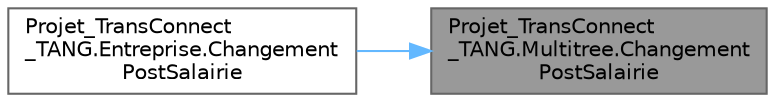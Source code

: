 digraph "Projet_TransConnect_TANG.Multitree.ChangementPostSalairie"
{
 // LATEX_PDF_SIZE
  bgcolor="transparent";
  edge [fontname=Helvetica,fontsize=10,labelfontname=Helvetica,labelfontsize=10];
  node [fontname=Helvetica,fontsize=10,shape=box,height=0.2,width=0.4];
  rankdir="RL";
  Node1 [id="Node000001",label="Projet_TransConnect\l_TANG.Multitree.Changement\lPostSalairie",height=0.2,width=0.4,color="gray40", fillcolor="grey60", style="filled", fontcolor="black",tooltip="Change le poste d'un salarié et le réintègre sous un nouveau supérieur hiérarchique."];
  Node1 -> Node2 [id="edge1_Node000001_Node000002",dir="back",color="steelblue1",style="solid",tooltip=" "];
  Node2 [id="Node000002",label="Projet_TransConnect\l_TANG.Entreprise.Changement\lPostSalairie",height=0.2,width=0.4,color="grey40", fillcolor="white", style="filled",URL="$class_projet___trans_connect___t_a_n_g_1_1_entreprise.html#a40aac6d2f37d0082304fe1f8228bad17",tooltip="Change le poste d'un salarié dans l'organigramme."];
}
